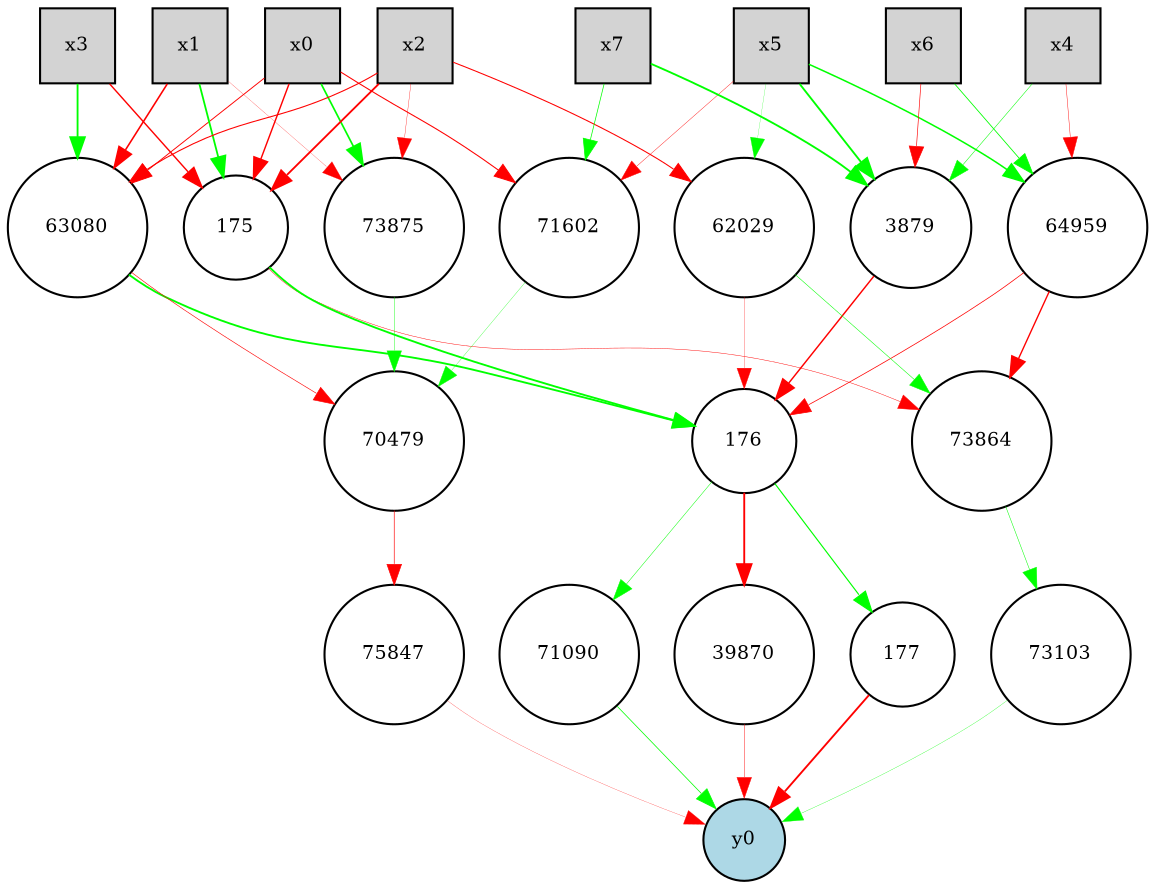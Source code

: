 digraph {
	node [fontsize=9 height=0.1 shape=circle width=0.1]
	x0 [fillcolor=lightgray height=0.5 shape=box style=filled width=0.5]
	x1 [fillcolor=lightgray height=0.5 shape=box style=filled width=0.5]
	x2 [fillcolor=lightgray height=0.5 shape=box style=filled width=0.5]
	x3 [fillcolor=lightgray height=0.5 shape=box style=filled width=0.5]
	x4 [fillcolor=lightgray height=0.5 shape=box style=filled width=0.5]
	x5 [fillcolor=lightgray height=0.5 shape=box style=filled width=0.5]
	x6 [fillcolor=lightgray height=0.5 shape=box style=filled width=0.5]
	x7 [fillcolor=lightgray height=0.5 shape=box style=filled width=0.5]
	y0 [fillcolor=lightblue style=filled]
	73864 [fillcolor=white style=filled]
	73103 [fillcolor=white style=filled]
	73875 [fillcolor=white style=filled]
	3879 [fillcolor=white style=filled]
	175 [fillcolor=white style=filled]
	176 [fillcolor=white style=filled]
	177 [fillcolor=white style=filled]
	71090 [fillcolor=white style=filled]
	71602 [fillcolor=white style=filled]
	39870 [fillcolor=white style=filled]
	64959 [fillcolor=white style=filled]
	75847 [fillcolor=white style=filled]
	62029 [fillcolor=white style=filled]
	70479 [fillcolor=white style=filled]
	63080 [fillcolor=white style=filled]
	x0 -> 175 [color=red penwidth=0.6799356460667406 style=solid]
	x1 -> 175 [color=green penwidth=0.8619809511781317 style=solid]
	175 -> 176 [color=green penwidth=0.9 style=solid]
	x2 -> 175 [color=red penwidth=0.8853394128922127 style=solid]
	x3 -> 175 [color=red penwidth=0.6807215270741449 style=solid]
	176 -> 177 [color=green penwidth=0.5529908949863409 style=solid]
	177 -> y0 [color=red penwidth=0.9 style=solid]
	x4 -> 3879 [color=green penwidth=0.24829887966471595 style=solid]
	3879 -> 176 [color=red penwidth=0.6989396048968377 style=solid]
	x5 -> 3879 [color=green penwidth=0.9 style=solid]
	x7 -> 3879 [color=green penwidth=0.9 style=solid]
	39870 -> y0 [color=red penwidth=0.21037533708134007 style=solid]
	176 -> 39870 [color=red penwidth=0.9 style=solid]
	x6 -> 3879 [color=red penwidth=0.30723233058339133 style=solid]
	x1 -> 63080 [color=red penwidth=0.7632627719158327 style=solid]
	x4 -> 64959 [color=red penwidth=0.20866739833839681 style=solid]
	x3 -> 63080 [color=green penwidth=0.886583326918546 style=solid]
	x2 -> 62029 [color=red penwidth=0.5084076451337604 style=solid]
	x0 -> 63080 [color=red penwidth=0.4553923014616671 style=solid]
	x2 -> 63080 [color=red penwidth=0.5200762450297108 style=solid]
	63080 -> 176 [color=green penwidth=0.9 style=solid]
	x6 -> 64959 [color=green penwidth=0.3982412638834295 style=solid]
	x5 -> 64959 [color=green penwidth=0.7334923663960686 style=solid]
	71090 -> y0 [color=green penwidth=0.3582545994382047 style=solid]
	x0 -> 71602 [color=red penwidth=0.5095058566683492 style=solid]
	71602 -> 70479 [color=green penwidth=0.14156241518398838 style=solid]
	62029 -> 176 [color=red penwidth=0.13708962195268265 style=solid]
	73103 -> y0 [color=green penwidth=0.14674727600753754 style=solid]
	73864 -> 73103 [color=green penwidth=0.2415780065871793 style=solid]
	73875 -> 70479 [color=green penwidth=0.19968938924475252 style=solid]
	x5 -> 62029 [color=green penwidth=0.10724780221251096 style=solid]
	x5 -> 71602 [color=red penwidth=0.19215597426387582 style=solid]
	x0 -> 73875 [color=green penwidth=0.8200888378989961 style=solid]
	64959 -> 73864 [color=red penwidth=0.6569816519708805 style=solid]
	x1 -> 73875 [color=red penwidth=0.1106671763148934 style=solid]
	176 -> 71090 [color=green penwidth=0.22810943426547464 style=solid]
	64959 -> 176 [color=red penwidth=0.35446634751031003 style=solid]
	63080 -> 70479 [color=red penwidth=0.29134863860600313 style=solid]
	x2 -> 73875 [color=red penwidth=0.15739727941795312 style=solid]
	x7 -> 71602 [color=green penwidth=0.346911635054727 style=solid]
	175 -> 73864 [color=red penwidth=0.21381898721235287 style=solid]
	70479 -> 75847 [color=red penwidth=0.30951016998511394 style=solid]
	75847 -> y0 [color=red penwidth=0.11394712340307687 style=solid]
	62029 -> 73864 [color=green penwidth=0.25694772337166555 style=solid]
}

